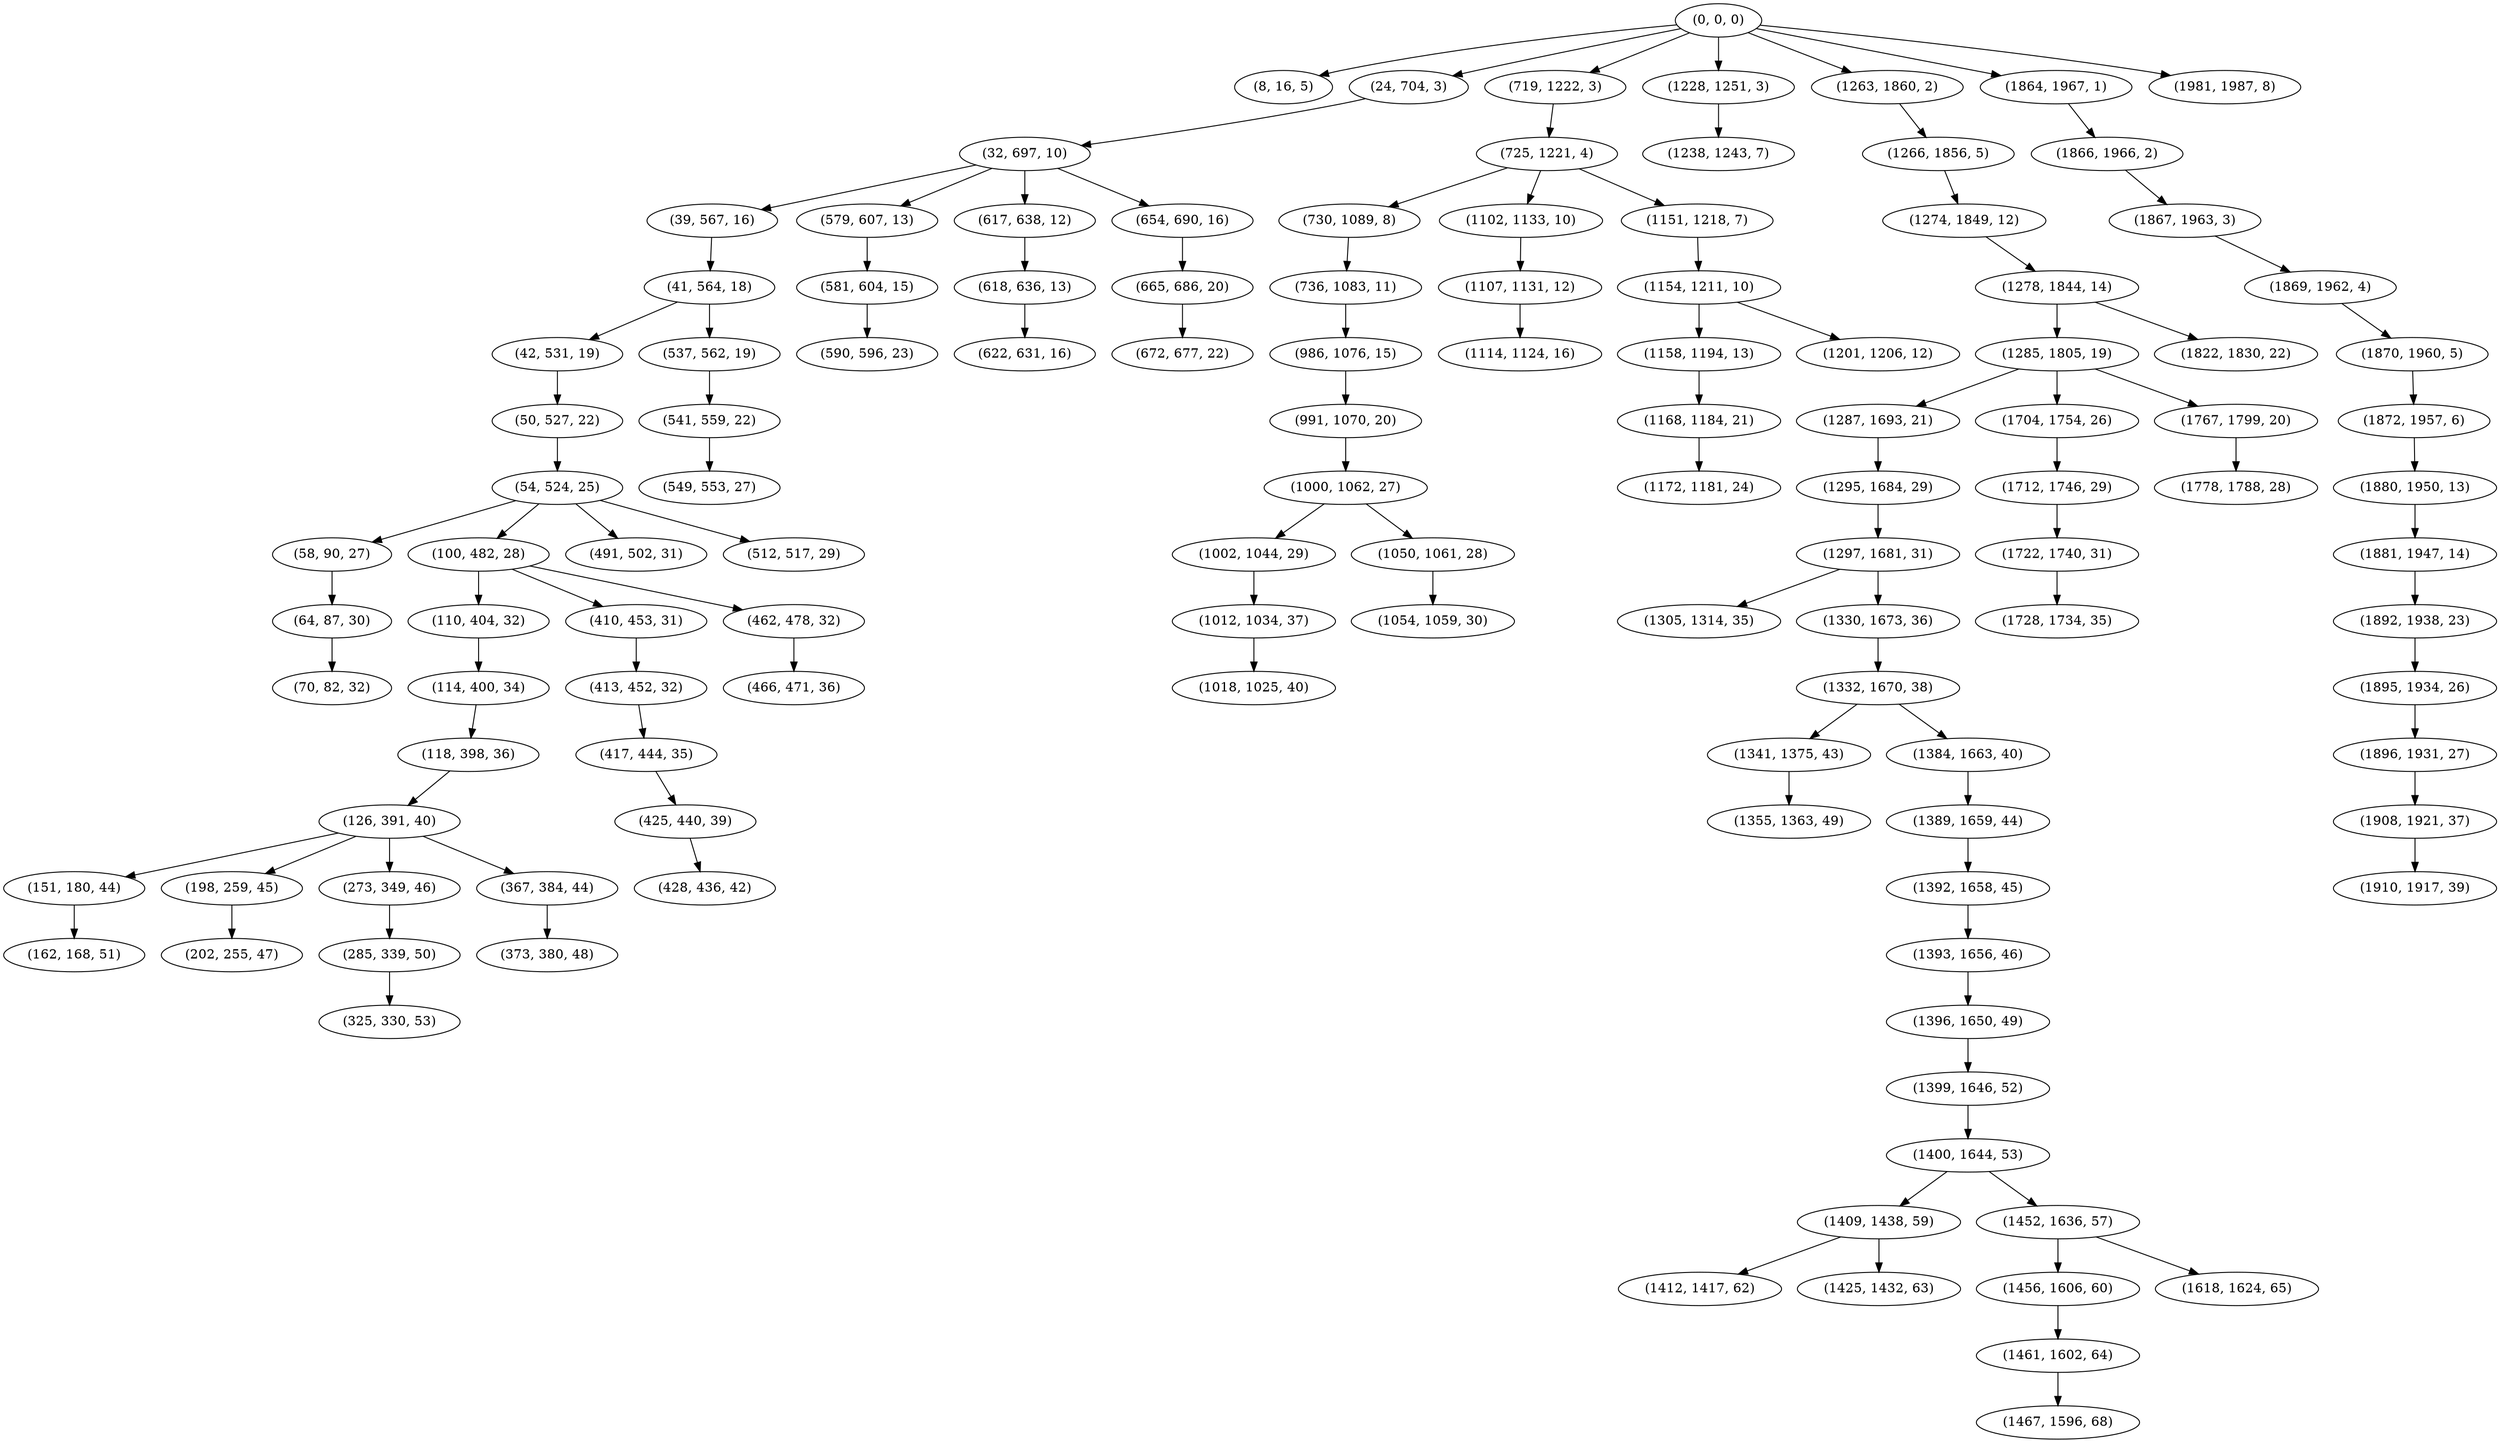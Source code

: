 digraph tree {
    "(0, 0, 0)";
    "(8, 16, 5)";
    "(24, 704, 3)";
    "(32, 697, 10)";
    "(39, 567, 16)";
    "(41, 564, 18)";
    "(42, 531, 19)";
    "(50, 527, 22)";
    "(54, 524, 25)";
    "(58, 90, 27)";
    "(64, 87, 30)";
    "(70, 82, 32)";
    "(100, 482, 28)";
    "(110, 404, 32)";
    "(114, 400, 34)";
    "(118, 398, 36)";
    "(126, 391, 40)";
    "(151, 180, 44)";
    "(162, 168, 51)";
    "(198, 259, 45)";
    "(202, 255, 47)";
    "(273, 349, 46)";
    "(285, 339, 50)";
    "(325, 330, 53)";
    "(367, 384, 44)";
    "(373, 380, 48)";
    "(410, 453, 31)";
    "(413, 452, 32)";
    "(417, 444, 35)";
    "(425, 440, 39)";
    "(428, 436, 42)";
    "(462, 478, 32)";
    "(466, 471, 36)";
    "(491, 502, 31)";
    "(512, 517, 29)";
    "(537, 562, 19)";
    "(541, 559, 22)";
    "(549, 553, 27)";
    "(579, 607, 13)";
    "(581, 604, 15)";
    "(590, 596, 23)";
    "(617, 638, 12)";
    "(618, 636, 13)";
    "(622, 631, 16)";
    "(654, 690, 16)";
    "(665, 686, 20)";
    "(672, 677, 22)";
    "(719, 1222, 3)";
    "(725, 1221, 4)";
    "(730, 1089, 8)";
    "(736, 1083, 11)";
    "(986, 1076, 15)";
    "(991, 1070, 20)";
    "(1000, 1062, 27)";
    "(1002, 1044, 29)";
    "(1012, 1034, 37)";
    "(1018, 1025, 40)";
    "(1050, 1061, 28)";
    "(1054, 1059, 30)";
    "(1102, 1133, 10)";
    "(1107, 1131, 12)";
    "(1114, 1124, 16)";
    "(1151, 1218, 7)";
    "(1154, 1211, 10)";
    "(1158, 1194, 13)";
    "(1168, 1184, 21)";
    "(1172, 1181, 24)";
    "(1201, 1206, 12)";
    "(1228, 1251, 3)";
    "(1238, 1243, 7)";
    "(1263, 1860, 2)";
    "(1266, 1856, 5)";
    "(1274, 1849, 12)";
    "(1278, 1844, 14)";
    "(1285, 1805, 19)";
    "(1287, 1693, 21)";
    "(1295, 1684, 29)";
    "(1297, 1681, 31)";
    "(1305, 1314, 35)";
    "(1330, 1673, 36)";
    "(1332, 1670, 38)";
    "(1341, 1375, 43)";
    "(1355, 1363, 49)";
    "(1384, 1663, 40)";
    "(1389, 1659, 44)";
    "(1392, 1658, 45)";
    "(1393, 1656, 46)";
    "(1396, 1650, 49)";
    "(1399, 1646, 52)";
    "(1400, 1644, 53)";
    "(1409, 1438, 59)";
    "(1412, 1417, 62)";
    "(1425, 1432, 63)";
    "(1452, 1636, 57)";
    "(1456, 1606, 60)";
    "(1461, 1602, 64)";
    "(1467, 1596, 68)";
    "(1618, 1624, 65)";
    "(1704, 1754, 26)";
    "(1712, 1746, 29)";
    "(1722, 1740, 31)";
    "(1728, 1734, 35)";
    "(1767, 1799, 20)";
    "(1778, 1788, 28)";
    "(1822, 1830, 22)";
    "(1864, 1967, 1)";
    "(1866, 1966, 2)";
    "(1867, 1963, 3)";
    "(1869, 1962, 4)";
    "(1870, 1960, 5)";
    "(1872, 1957, 6)";
    "(1880, 1950, 13)";
    "(1881, 1947, 14)";
    "(1892, 1938, 23)";
    "(1895, 1934, 26)";
    "(1896, 1931, 27)";
    "(1908, 1921, 37)";
    "(1910, 1917, 39)";
    "(1981, 1987, 8)";
    "(0, 0, 0)" -> "(8, 16, 5)";
    "(0, 0, 0)" -> "(24, 704, 3)";
    "(0, 0, 0)" -> "(719, 1222, 3)";
    "(0, 0, 0)" -> "(1228, 1251, 3)";
    "(0, 0, 0)" -> "(1263, 1860, 2)";
    "(0, 0, 0)" -> "(1864, 1967, 1)";
    "(0, 0, 0)" -> "(1981, 1987, 8)";
    "(24, 704, 3)" -> "(32, 697, 10)";
    "(32, 697, 10)" -> "(39, 567, 16)";
    "(32, 697, 10)" -> "(579, 607, 13)";
    "(32, 697, 10)" -> "(617, 638, 12)";
    "(32, 697, 10)" -> "(654, 690, 16)";
    "(39, 567, 16)" -> "(41, 564, 18)";
    "(41, 564, 18)" -> "(42, 531, 19)";
    "(41, 564, 18)" -> "(537, 562, 19)";
    "(42, 531, 19)" -> "(50, 527, 22)";
    "(50, 527, 22)" -> "(54, 524, 25)";
    "(54, 524, 25)" -> "(58, 90, 27)";
    "(54, 524, 25)" -> "(100, 482, 28)";
    "(54, 524, 25)" -> "(491, 502, 31)";
    "(54, 524, 25)" -> "(512, 517, 29)";
    "(58, 90, 27)" -> "(64, 87, 30)";
    "(64, 87, 30)" -> "(70, 82, 32)";
    "(100, 482, 28)" -> "(110, 404, 32)";
    "(100, 482, 28)" -> "(410, 453, 31)";
    "(100, 482, 28)" -> "(462, 478, 32)";
    "(110, 404, 32)" -> "(114, 400, 34)";
    "(114, 400, 34)" -> "(118, 398, 36)";
    "(118, 398, 36)" -> "(126, 391, 40)";
    "(126, 391, 40)" -> "(151, 180, 44)";
    "(126, 391, 40)" -> "(198, 259, 45)";
    "(126, 391, 40)" -> "(273, 349, 46)";
    "(126, 391, 40)" -> "(367, 384, 44)";
    "(151, 180, 44)" -> "(162, 168, 51)";
    "(198, 259, 45)" -> "(202, 255, 47)";
    "(273, 349, 46)" -> "(285, 339, 50)";
    "(285, 339, 50)" -> "(325, 330, 53)";
    "(367, 384, 44)" -> "(373, 380, 48)";
    "(410, 453, 31)" -> "(413, 452, 32)";
    "(413, 452, 32)" -> "(417, 444, 35)";
    "(417, 444, 35)" -> "(425, 440, 39)";
    "(425, 440, 39)" -> "(428, 436, 42)";
    "(462, 478, 32)" -> "(466, 471, 36)";
    "(537, 562, 19)" -> "(541, 559, 22)";
    "(541, 559, 22)" -> "(549, 553, 27)";
    "(579, 607, 13)" -> "(581, 604, 15)";
    "(581, 604, 15)" -> "(590, 596, 23)";
    "(617, 638, 12)" -> "(618, 636, 13)";
    "(618, 636, 13)" -> "(622, 631, 16)";
    "(654, 690, 16)" -> "(665, 686, 20)";
    "(665, 686, 20)" -> "(672, 677, 22)";
    "(719, 1222, 3)" -> "(725, 1221, 4)";
    "(725, 1221, 4)" -> "(730, 1089, 8)";
    "(725, 1221, 4)" -> "(1102, 1133, 10)";
    "(725, 1221, 4)" -> "(1151, 1218, 7)";
    "(730, 1089, 8)" -> "(736, 1083, 11)";
    "(736, 1083, 11)" -> "(986, 1076, 15)";
    "(986, 1076, 15)" -> "(991, 1070, 20)";
    "(991, 1070, 20)" -> "(1000, 1062, 27)";
    "(1000, 1062, 27)" -> "(1002, 1044, 29)";
    "(1000, 1062, 27)" -> "(1050, 1061, 28)";
    "(1002, 1044, 29)" -> "(1012, 1034, 37)";
    "(1012, 1034, 37)" -> "(1018, 1025, 40)";
    "(1050, 1061, 28)" -> "(1054, 1059, 30)";
    "(1102, 1133, 10)" -> "(1107, 1131, 12)";
    "(1107, 1131, 12)" -> "(1114, 1124, 16)";
    "(1151, 1218, 7)" -> "(1154, 1211, 10)";
    "(1154, 1211, 10)" -> "(1158, 1194, 13)";
    "(1154, 1211, 10)" -> "(1201, 1206, 12)";
    "(1158, 1194, 13)" -> "(1168, 1184, 21)";
    "(1168, 1184, 21)" -> "(1172, 1181, 24)";
    "(1228, 1251, 3)" -> "(1238, 1243, 7)";
    "(1263, 1860, 2)" -> "(1266, 1856, 5)";
    "(1266, 1856, 5)" -> "(1274, 1849, 12)";
    "(1274, 1849, 12)" -> "(1278, 1844, 14)";
    "(1278, 1844, 14)" -> "(1285, 1805, 19)";
    "(1278, 1844, 14)" -> "(1822, 1830, 22)";
    "(1285, 1805, 19)" -> "(1287, 1693, 21)";
    "(1285, 1805, 19)" -> "(1704, 1754, 26)";
    "(1285, 1805, 19)" -> "(1767, 1799, 20)";
    "(1287, 1693, 21)" -> "(1295, 1684, 29)";
    "(1295, 1684, 29)" -> "(1297, 1681, 31)";
    "(1297, 1681, 31)" -> "(1305, 1314, 35)";
    "(1297, 1681, 31)" -> "(1330, 1673, 36)";
    "(1330, 1673, 36)" -> "(1332, 1670, 38)";
    "(1332, 1670, 38)" -> "(1341, 1375, 43)";
    "(1332, 1670, 38)" -> "(1384, 1663, 40)";
    "(1341, 1375, 43)" -> "(1355, 1363, 49)";
    "(1384, 1663, 40)" -> "(1389, 1659, 44)";
    "(1389, 1659, 44)" -> "(1392, 1658, 45)";
    "(1392, 1658, 45)" -> "(1393, 1656, 46)";
    "(1393, 1656, 46)" -> "(1396, 1650, 49)";
    "(1396, 1650, 49)" -> "(1399, 1646, 52)";
    "(1399, 1646, 52)" -> "(1400, 1644, 53)";
    "(1400, 1644, 53)" -> "(1409, 1438, 59)";
    "(1400, 1644, 53)" -> "(1452, 1636, 57)";
    "(1409, 1438, 59)" -> "(1412, 1417, 62)";
    "(1409, 1438, 59)" -> "(1425, 1432, 63)";
    "(1452, 1636, 57)" -> "(1456, 1606, 60)";
    "(1452, 1636, 57)" -> "(1618, 1624, 65)";
    "(1456, 1606, 60)" -> "(1461, 1602, 64)";
    "(1461, 1602, 64)" -> "(1467, 1596, 68)";
    "(1704, 1754, 26)" -> "(1712, 1746, 29)";
    "(1712, 1746, 29)" -> "(1722, 1740, 31)";
    "(1722, 1740, 31)" -> "(1728, 1734, 35)";
    "(1767, 1799, 20)" -> "(1778, 1788, 28)";
    "(1864, 1967, 1)" -> "(1866, 1966, 2)";
    "(1866, 1966, 2)" -> "(1867, 1963, 3)";
    "(1867, 1963, 3)" -> "(1869, 1962, 4)";
    "(1869, 1962, 4)" -> "(1870, 1960, 5)";
    "(1870, 1960, 5)" -> "(1872, 1957, 6)";
    "(1872, 1957, 6)" -> "(1880, 1950, 13)";
    "(1880, 1950, 13)" -> "(1881, 1947, 14)";
    "(1881, 1947, 14)" -> "(1892, 1938, 23)";
    "(1892, 1938, 23)" -> "(1895, 1934, 26)";
    "(1895, 1934, 26)" -> "(1896, 1931, 27)";
    "(1896, 1931, 27)" -> "(1908, 1921, 37)";
    "(1908, 1921, 37)" -> "(1910, 1917, 39)";
}
